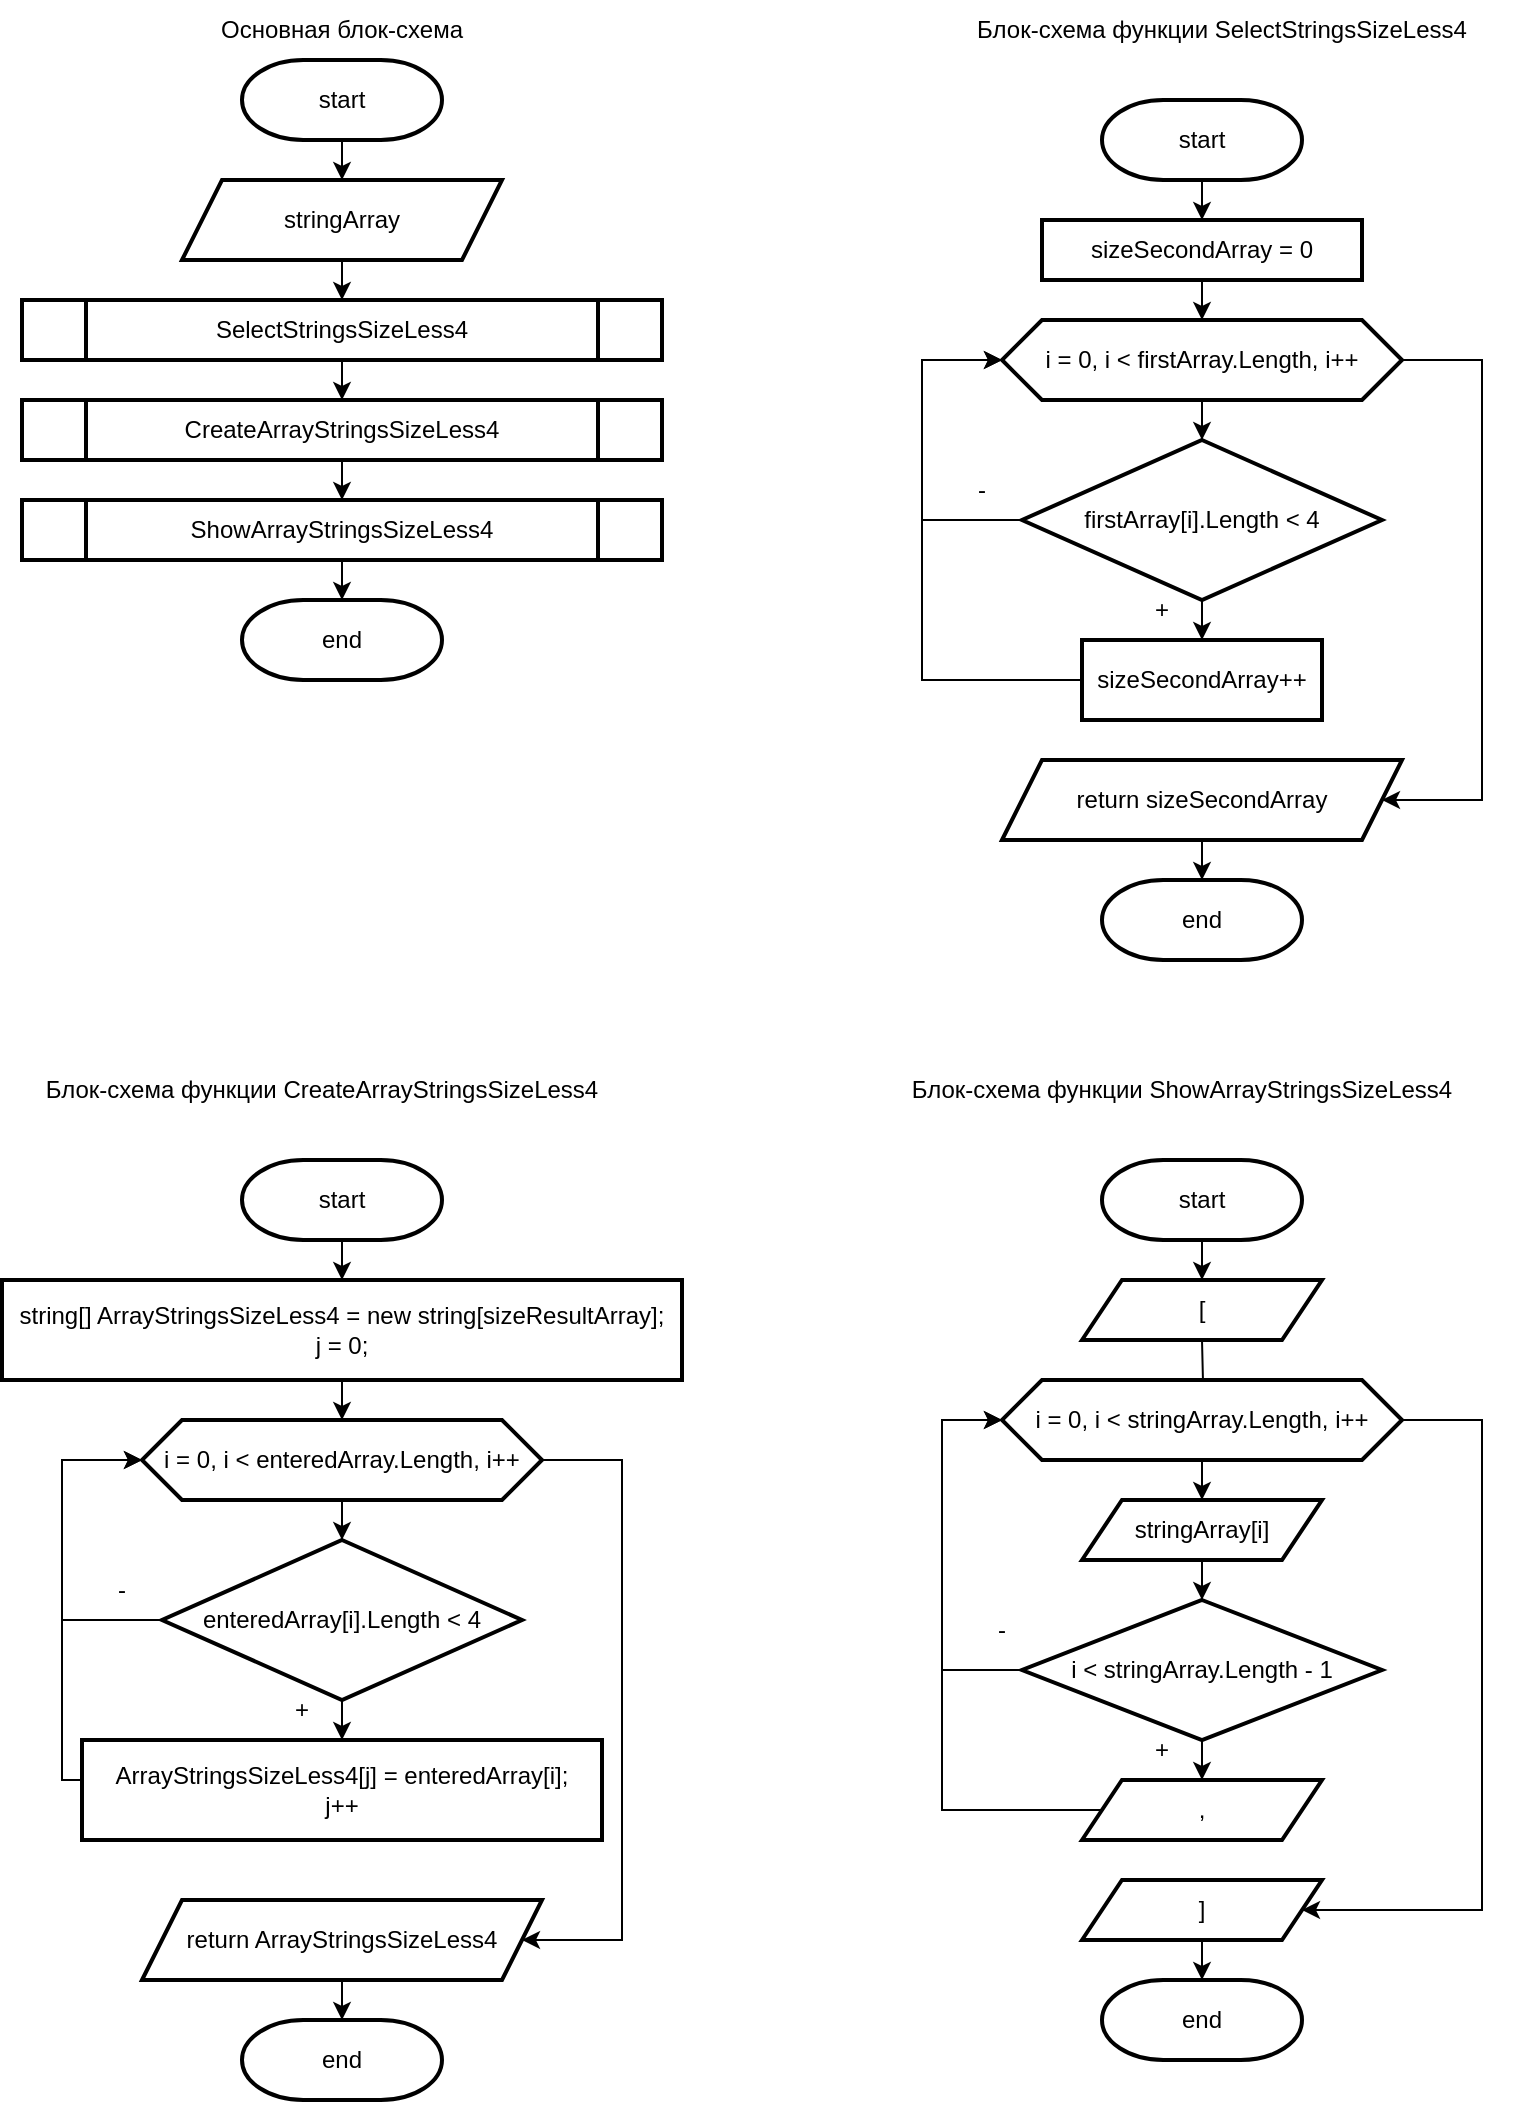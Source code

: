 <mxfile>
    <diagram id="PH2MhXxfxxMp_Q-5AsBO" name="Page-1">
        <mxGraphModel dx="816" dy="291" grid="1" gridSize="10" guides="1" tooltips="1" connect="1" arrows="1" fold="1" page="1" pageScale="1" pageWidth="827" pageHeight="1169" math="0" shadow="0">
            <root>
                <mxCell id="0"/>
                <mxCell id="1" parent="0"/>
                <mxCell id="68" value="" style="edgeStyle=orthogonalEdgeStyle;rounded=0;orthogonalLoop=1;jettySize=auto;html=1;" edge="1" parent="1" source="69" target="73">
                    <mxGeometry relative="1" as="geometry"/>
                </mxCell>
                <mxCell id="69" value="start" style="strokeWidth=2;html=1;shape=mxgraph.flowchart.terminator;whiteSpace=wrap;" vertex="1" parent="1">
                    <mxGeometry x="140" y="30" width="100" height="40" as="geometry"/>
                </mxCell>
                <mxCell id="70" value="" style="edgeStyle=orthogonalEdgeStyle;rounded=0;orthogonalLoop=1;jettySize=auto;html=1;" edge="1" parent="1" source="71" target="75">
                    <mxGeometry relative="1" as="geometry"/>
                </mxCell>
                <mxCell id="71" value="SelectStringsSizeLess4" style="shape=process;whiteSpace=wrap;html=1;backgroundOutline=1;strokeWidth=2;" vertex="1" parent="1">
                    <mxGeometry x="30" y="150" width="320" height="30" as="geometry"/>
                </mxCell>
                <mxCell id="72" value="" style="edgeStyle=orthogonalEdgeStyle;rounded=0;orthogonalLoop=1;jettySize=auto;html=1;" edge="1" parent="1" source="73" target="71">
                    <mxGeometry relative="1" as="geometry"/>
                </mxCell>
                <mxCell id="73" value="stringArray" style="shape=parallelogram;perimeter=parallelogramPerimeter;whiteSpace=wrap;html=1;fixedSize=1;strokeWidth=2;" vertex="1" parent="1">
                    <mxGeometry x="110" y="90" width="160" height="40" as="geometry"/>
                </mxCell>
                <mxCell id="74" value="" style="edgeStyle=orthogonalEdgeStyle;rounded=0;orthogonalLoop=1;jettySize=auto;html=1;" edge="1" parent="1" source="75" target="77">
                    <mxGeometry relative="1" as="geometry"/>
                </mxCell>
                <mxCell id="75" value="&lt;span&gt;CreateArrayStringsSizeLess4&lt;/span&gt;" style="shape=process;whiteSpace=wrap;html=1;backgroundOutline=1;strokeWidth=2;" vertex="1" parent="1">
                    <mxGeometry x="30" y="200" width="320" height="30" as="geometry"/>
                </mxCell>
                <mxCell id="76" value="" style="edgeStyle=orthogonalEdgeStyle;rounded=0;orthogonalLoop=1;jettySize=auto;html=1;" edge="1" parent="1" source="77" target="78">
                    <mxGeometry relative="1" as="geometry"/>
                </mxCell>
                <mxCell id="77" value="ShowArrayStringsSizeLess4" style="shape=process;whiteSpace=wrap;html=1;backgroundOutline=1;strokeWidth=2;" vertex="1" parent="1">
                    <mxGeometry x="30" y="250" width="320" height="30" as="geometry"/>
                </mxCell>
                <mxCell id="78" value="end" style="strokeWidth=2;html=1;shape=mxgraph.flowchart.terminator;whiteSpace=wrap;" vertex="1" parent="1">
                    <mxGeometry x="140" y="300" width="100" height="40" as="geometry"/>
                </mxCell>
                <mxCell id="79" value="" style="edgeStyle=orthogonalEdgeStyle;rounded=0;orthogonalLoop=1;jettySize=auto;html=1;" edge="1" parent="1" source="80" target="88">
                    <mxGeometry relative="1" as="geometry"/>
                </mxCell>
                <mxCell id="80" value="start" style="strokeWidth=2;html=1;shape=mxgraph.flowchart.terminator;whiteSpace=wrap;" vertex="1" parent="1">
                    <mxGeometry x="570" y="50" width="100" height="40" as="geometry"/>
                </mxCell>
                <mxCell id="81" value="" style="edgeStyle=orthogonalEdgeStyle;rounded=0;orthogonalLoop=1;jettySize=auto;html=1;" edge="1" parent="1" source="83" target="86">
                    <mxGeometry relative="1" as="geometry"/>
                </mxCell>
                <mxCell id="82" value="" style="edgeStyle=orthogonalEdgeStyle;rounded=0;orthogonalLoop=1;jettySize=auto;html=1;" edge="1" parent="1" source="83" target="94">
                    <mxGeometry relative="1" as="geometry">
                        <Array as="points">
                            <mxPoint x="760" y="180"/>
                            <mxPoint x="760" y="400"/>
                        </Array>
                    </mxGeometry>
                </mxCell>
                <mxCell id="83" value="i = 0, i &amp;lt; firstArray.Length, i++" style="shape=hexagon;perimeter=hexagonPerimeter2;whiteSpace=wrap;html=1;fixedSize=1;strokeWidth=2;" vertex="1" parent="1">
                    <mxGeometry x="520" y="160" width="200" height="40" as="geometry"/>
                </mxCell>
                <mxCell id="84" value="" style="edgeStyle=orthogonalEdgeStyle;rounded=0;orthogonalLoop=1;jettySize=auto;html=1;" edge="1" parent="1" source="86" target="90">
                    <mxGeometry relative="1" as="geometry"/>
                </mxCell>
                <mxCell id="85" style="edgeStyle=orthogonalEdgeStyle;rounded=0;orthogonalLoop=1;jettySize=auto;html=1;" edge="1" parent="1" source="86">
                    <mxGeometry relative="1" as="geometry">
                        <mxPoint x="520" y="180" as="targetPoint"/>
                        <Array as="points">
                            <mxPoint x="480" y="260"/>
                            <mxPoint x="480" y="180"/>
                            <mxPoint x="520" y="180"/>
                        </Array>
                    </mxGeometry>
                </mxCell>
                <mxCell id="86" value="firstArray[i].Length &amp;lt; 4" style="rhombus;whiteSpace=wrap;html=1;strokeWidth=2;" vertex="1" parent="1">
                    <mxGeometry x="530" y="220" width="180" height="80" as="geometry"/>
                </mxCell>
                <mxCell id="87" value="" style="edgeStyle=orthogonalEdgeStyle;rounded=0;orthogonalLoop=1;jettySize=auto;html=1;" edge="1" parent="1" source="88" target="83">
                    <mxGeometry relative="1" as="geometry"/>
                </mxCell>
                <mxCell id="88" value="sizeSecondArray = 0" style="whiteSpace=wrap;html=1;strokeWidth=2;" vertex="1" parent="1">
                    <mxGeometry x="540" y="110" width="160" height="30" as="geometry"/>
                </mxCell>
                <mxCell id="89" style="edgeStyle=orthogonalEdgeStyle;rounded=0;orthogonalLoop=1;jettySize=auto;html=1;entryX=0;entryY=0.5;entryDx=0;entryDy=0;" edge="1" parent="1" source="90" target="83">
                    <mxGeometry relative="1" as="geometry">
                        <Array as="points">
                            <mxPoint x="480" y="340"/>
                            <mxPoint x="480" y="180"/>
                        </Array>
                    </mxGeometry>
                </mxCell>
                <mxCell id="90" value="&lt;span&gt;sizeSecondArray++&lt;/span&gt;" style="whiteSpace=wrap;html=1;strokeWidth=2;" vertex="1" parent="1">
                    <mxGeometry x="560" y="320" width="120" height="40" as="geometry"/>
                </mxCell>
                <mxCell id="91" value="+" style="text;html=1;strokeColor=none;fillColor=none;align=center;verticalAlign=middle;whiteSpace=wrap;rounded=0;" vertex="1" parent="1">
                    <mxGeometry x="570" y="290" width="60" height="30" as="geometry"/>
                </mxCell>
                <mxCell id="92" value="-" style="text;html=1;strokeColor=none;fillColor=none;align=center;verticalAlign=middle;whiteSpace=wrap;rounded=0;" vertex="1" parent="1">
                    <mxGeometry x="480" y="230" width="60" height="30" as="geometry"/>
                </mxCell>
                <mxCell id="93" value="" style="edgeStyle=orthogonalEdgeStyle;rounded=0;orthogonalLoop=1;jettySize=auto;html=1;" edge="1" parent="1" source="94" target="95">
                    <mxGeometry relative="1" as="geometry"/>
                </mxCell>
                <mxCell id="94" value="return sizeSecondArray" style="shape=parallelogram;perimeter=parallelogramPerimeter;whiteSpace=wrap;html=1;fixedSize=1;strokeWidth=2;" vertex="1" parent="1">
                    <mxGeometry x="520" y="380" width="200" height="40" as="geometry"/>
                </mxCell>
                <mxCell id="95" value="end" style="strokeWidth=2;html=1;shape=mxgraph.flowchart.terminator;whiteSpace=wrap;" vertex="1" parent="1">
                    <mxGeometry x="570" y="440" width="100" height="40" as="geometry"/>
                </mxCell>
                <mxCell id="96" value="" style="edgeStyle=orthogonalEdgeStyle;rounded=0;orthogonalLoop=1;jettySize=auto;html=1;" edge="1" parent="1" source="97" target="105">
                    <mxGeometry relative="1" as="geometry"/>
                </mxCell>
                <mxCell id="97" value="start" style="strokeWidth=2;html=1;shape=mxgraph.flowchart.terminator;whiteSpace=wrap;" vertex="1" parent="1">
                    <mxGeometry x="140" y="580" width="100" height="40" as="geometry"/>
                </mxCell>
                <mxCell id="98" value="" style="edgeStyle=orthogonalEdgeStyle;rounded=0;orthogonalLoop=1;jettySize=auto;html=1;" edge="1" parent="1" source="100" target="103">
                    <mxGeometry relative="1" as="geometry"/>
                </mxCell>
                <mxCell id="99" value="" style="edgeStyle=orthogonalEdgeStyle;rounded=0;orthogonalLoop=1;jettySize=auto;html=1;" edge="1" parent="1" source="100" target="111">
                    <mxGeometry relative="1" as="geometry">
                        <Array as="points">
                            <mxPoint x="330" y="730"/>
                            <mxPoint x="330" y="970"/>
                        </Array>
                    </mxGeometry>
                </mxCell>
                <mxCell id="100" value="i = 0, i &amp;lt; enteredArray.Length, i++" style="shape=hexagon;perimeter=hexagonPerimeter2;whiteSpace=wrap;html=1;fixedSize=1;strokeWidth=2;" vertex="1" parent="1">
                    <mxGeometry x="90" y="710" width="200" height="40" as="geometry"/>
                </mxCell>
                <mxCell id="101" value="" style="edgeStyle=orthogonalEdgeStyle;rounded=0;orthogonalLoop=1;jettySize=auto;html=1;" edge="1" parent="1" source="103" target="107">
                    <mxGeometry relative="1" as="geometry"/>
                </mxCell>
                <mxCell id="102" style="edgeStyle=orthogonalEdgeStyle;rounded=0;orthogonalLoop=1;jettySize=auto;html=1;" edge="1" parent="1" source="103">
                    <mxGeometry relative="1" as="geometry">
                        <mxPoint x="90" y="730" as="targetPoint"/>
                        <Array as="points">
                            <mxPoint x="50" y="810"/>
                            <mxPoint x="50" y="730"/>
                            <mxPoint x="90" y="730"/>
                        </Array>
                    </mxGeometry>
                </mxCell>
                <mxCell id="103" value="enteredArray[i].Length &amp;lt; 4" style="rhombus;whiteSpace=wrap;html=1;strokeWidth=2;" vertex="1" parent="1">
                    <mxGeometry x="100" y="770" width="180" height="80" as="geometry"/>
                </mxCell>
                <mxCell id="104" value="" style="edgeStyle=orthogonalEdgeStyle;rounded=0;orthogonalLoop=1;jettySize=auto;html=1;" edge="1" parent="1" source="105" target="100">
                    <mxGeometry relative="1" as="geometry"/>
                </mxCell>
                <mxCell id="105" value="string[] ArrayStringsSizeLess4 = new string[sizeResultArray];&lt;br&gt;j = 0;" style="whiteSpace=wrap;html=1;strokeWidth=2;" vertex="1" parent="1">
                    <mxGeometry x="20" y="640" width="340" height="50" as="geometry"/>
                </mxCell>
                <mxCell id="106" style="edgeStyle=orthogonalEdgeStyle;rounded=0;orthogonalLoop=1;jettySize=auto;html=1;entryX=0;entryY=0.5;entryDx=0;entryDy=0;" edge="1" parent="1" source="107" target="100">
                    <mxGeometry relative="1" as="geometry">
                        <Array as="points">
                            <mxPoint x="50" y="890"/>
                            <mxPoint x="50" y="730"/>
                        </Array>
                    </mxGeometry>
                </mxCell>
                <mxCell id="107" value="ArrayStringsSizeLess4[j] = enteredArray[i];&lt;br&gt;j++" style="whiteSpace=wrap;html=1;strokeWidth=2;" vertex="1" parent="1">
                    <mxGeometry x="60" y="870" width="260" height="50" as="geometry"/>
                </mxCell>
                <mxCell id="108" value="+" style="text;html=1;strokeColor=none;fillColor=none;align=center;verticalAlign=middle;whiteSpace=wrap;rounded=0;" vertex="1" parent="1">
                    <mxGeometry x="140" y="840" width="60" height="30" as="geometry"/>
                </mxCell>
                <mxCell id="109" value="-" style="text;html=1;strokeColor=none;fillColor=none;align=center;verticalAlign=middle;whiteSpace=wrap;rounded=0;" vertex="1" parent="1">
                    <mxGeometry x="50" y="780" width="60" height="30" as="geometry"/>
                </mxCell>
                <mxCell id="110" value="" style="edgeStyle=orthogonalEdgeStyle;rounded=0;orthogonalLoop=1;jettySize=auto;html=1;" edge="1" parent="1" source="111" target="112">
                    <mxGeometry relative="1" as="geometry"/>
                </mxCell>
                <mxCell id="111" value="return ArrayStringsSizeLess4" style="shape=parallelogram;perimeter=parallelogramPerimeter;whiteSpace=wrap;html=1;fixedSize=1;strokeWidth=2;" vertex="1" parent="1">
                    <mxGeometry x="90" y="950" width="200" height="40" as="geometry"/>
                </mxCell>
                <mxCell id="112" value="end" style="strokeWidth=2;html=1;shape=mxgraph.flowchart.terminator;whiteSpace=wrap;" vertex="1" parent="1">
                    <mxGeometry x="140" y="1010" width="100" height="40" as="geometry"/>
                </mxCell>
                <mxCell id="113" value="Блок-схема функции SelectStringsSizeLess4" style="text;html=1;strokeColor=none;fillColor=none;align=center;verticalAlign=middle;whiteSpace=wrap;rounded=0;" vertex="1" parent="1">
                    <mxGeometry x="480" width="300" height="30" as="geometry"/>
                </mxCell>
                <mxCell id="114" value="Блок-схема функции CreateArrayStringsSizeLess4" style="text;html=1;strokeColor=none;fillColor=none;align=center;verticalAlign=middle;whiteSpace=wrap;rounded=0;" vertex="1" parent="1">
                    <mxGeometry x="30" y="530" width="300" height="30" as="geometry"/>
                </mxCell>
                <mxCell id="115" value="Основная блок-схема" style="text;html=1;strokeColor=none;fillColor=none;align=center;verticalAlign=middle;whiteSpace=wrap;rounded=0;" vertex="1" parent="1">
                    <mxGeometry x="40" width="300" height="30" as="geometry"/>
                </mxCell>
                <mxCell id="116" value="" style="edgeStyle=orthogonalEdgeStyle;rounded=0;orthogonalLoop=1;jettySize=auto;html=1;" edge="1" parent="1" target="121">
                    <mxGeometry relative="1" as="geometry">
                        <mxPoint x="620" y="670" as="sourcePoint"/>
                    </mxGeometry>
                </mxCell>
                <mxCell id="117" value="" style="edgeStyle=orthogonalEdgeStyle;rounded=0;orthogonalLoop=1;jettySize=auto;html=1;" edge="1" parent="1" source="118" target="126">
                    <mxGeometry relative="1" as="geometry"/>
                </mxCell>
                <mxCell id="118" value="start" style="strokeWidth=2;html=1;shape=mxgraph.flowchart.terminator;whiteSpace=wrap;" vertex="1" parent="1">
                    <mxGeometry x="570" y="580" width="100" height="40" as="geometry"/>
                </mxCell>
                <mxCell id="119" value="" style="edgeStyle=orthogonalEdgeStyle;rounded=0;orthogonalLoop=1;jettySize=auto;html=1;" edge="1" parent="1" source="121" target="128">
                    <mxGeometry relative="1" as="geometry"/>
                </mxCell>
                <mxCell id="120" style="edgeStyle=orthogonalEdgeStyle;rounded=0;orthogonalLoop=1;jettySize=auto;html=1;entryX=1;entryY=0.5;entryDx=0;entryDy=0;" edge="1" parent="1" source="121" target="123">
                    <mxGeometry relative="1" as="geometry">
                        <mxPoint x="750" y="1000" as="targetPoint"/>
                        <Array as="points">
                            <mxPoint x="760" y="710"/>
                            <mxPoint x="760" y="955"/>
                        </Array>
                    </mxGeometry>
                </mxCell>
                <mxCell id="121" value="i = 0, i &amp;lt; stringArray.Length, i++" style="shape=hexagon;perimeter=hexagonPerimeter2;whiteSpace=wrap;html=1;fixedSize=1;strokeWidth=2;" vertex="1" parent="1">
                    <mxGeometry x="520" y="690" width="200" height="40" as="geometry"/>
                </mxCell>
                <mxCell id="122" value="" style="edgeStyle=orthogonalEdgeStyle;rounded=0;orthogonalLoop=1;jettySize=auto;html=1;" edge="1" parent="1" source="123" target="124">
                    <mxGeometry relative="1" as="geometry"/>
                </mxCell>
                <mxCell id="123" value="]" style="shape=parallelogram;perimeter=parallelogramPerimeter;whiteSpace=wrap;html=1;fixedSize=1;strokeWidth=2;" vertex="1" parent="1">
                    <mxGeometry x="560" y="940" width="120" height="30" as="geometry"/>
                </mxCell>
                <mxCell id="124" value="end" style="strokeWidth=2;html=1;shape=mxgraph.flowchart.terminator;whiteSpace=wrap;" vertex="1" parent="1">
                    <mxGeometry x="570" y="990" width="100" height="40" as="geometry"/>
                </mxCell>
                <mxCell id="125" value="Блок-схема функции ShowArrayStringsSizeLess4" style="text;html=1;strokeColor=none;fillColor=none;align=center;verticalAlign=middle;whiteSpace=wrap;rounded=0;" vertex="1" parent="1">
                    <mxGeometry x="460" y="530" width="300" height="30" as="geometry"/>
                </mxCell>
                <mxCell id="126" value="[" style="shape=parallelogram;perimeter=parallelogramPerimeter;whiteSpace=wrap;html=1;fixedSize=1;strokeWidth=2;" vertex="1" parent="1">
                    <mxGeometry x="560" y="640" width="120" height="30" as="geometry"/>
                </mxCell>
                <mxCell id="127" value="" style="edgeStyle=orthogonalEdgeStyle;rounded=0;orthogonalLoop=1;jettySize=auto;html=1;" edge="1" parent="1" source="128" target="131">
                    <mxGeometry relative="1" as="geometry"/>
                </mxCell>
                <mxCell id="128" value="stringArray[i]" style="shape=parallelogram;perimeter=parallelogramPerimeter;whiteSpace=wrap;html=1;fixedSize=1;strokeWidth=2;" vertex="1" parent="1">
                    <mxGeometry x="560" y="750" width="120" height="30" as="geometry"/>
                </mxCell>
                <mxCell id="129" value="" style="edgeStyle=orthogonalEdgeStyle;rounded=0;orthogonalLoop=1;jettySize=auto;html=1;" edge="1" parent="1" source="131" target="133">
                    <mxGeometry relative="1" as="geometry"/>
                </mxCell>
                <mxCell id="130" style="edgeStyle=orthogonalEdgeStyle;rounded=0;orthogonalLoop=1;jettySize=auto;html=1;entryX=0;entryY=0.5;entryDx=0;entryDy=0;" edge="1" parent="1" source="131" target="121">
                    <mxGeometry relative="1" as="geometry">
                        <Array as="points">
                            <mxPoint x="490" y="835"/>
                            <mxPoint x="490" y="710"/>
                        </Array>
                    </mxGeometry>
                </mxCell>
                <mxCell id="131" value="i &amp;lt; stringArray.Length - 1" style="rhombus;whiteSpace=wrap;html=1;strokeWidth=2;" vertex="1" parent="1">
                    <mxGeometry x="530" y="800" width="180" height="70" as="geometry"/>
                </mxCell>
                <mxCell id="132" style="edgeStyle=orthogonalEdgeStyle;rounded=0;orthogonalLoop=1;jettySize=auto;html=1;entryX=0;entryY=0.5;entryDx=0;entryDy=0;" edge="1" parent="1" source="133" target="121">
                    <mxGeometry relative="1" as="geometry">
                        <Array as="points">
                            <mxPoint x="490" y="905"/>
                            <mxPoint x="490" y="710"/>
                        </Array>
                    </mxGeometry>
                </mxCell>
                <mxCell id="133" value="," style="shape=parallelogram;perimeter=parallelogramPerimeter;whiteSpace=wrap;html=1;fixedSize=1;strokeWidth=2;" vertex="1" parent="1">
                    <mxGeometry x="560" y="890" width="120" height="30" as="geometry"/>
                </mxCell>
                <mxCell id="134" value="+" style="text;html=1;strokeColor=none;fillColor=none;align=center;verticalAlign=middle;whiteSpace=wrap;rounded=0;" vertex="1" parent="1">
                    <mxGeometry x="570" y="860" width="60" height="30" as="geometry"/>
                </mxCell>
                <mxCell id="135" value="-" style="text;html=1;strokeColor=none;fillColor=none;align=center;verticalAlign=middle;whiteSpace=wrap;rounded=0;" vertex="1" parent="1">
                    <mxGeometry x="490" y="800" width="60" height="30" as="geometry"/>
                </mxCell>
            </root>
        </mxGraphModel>
    </diagram>
</mxfile>